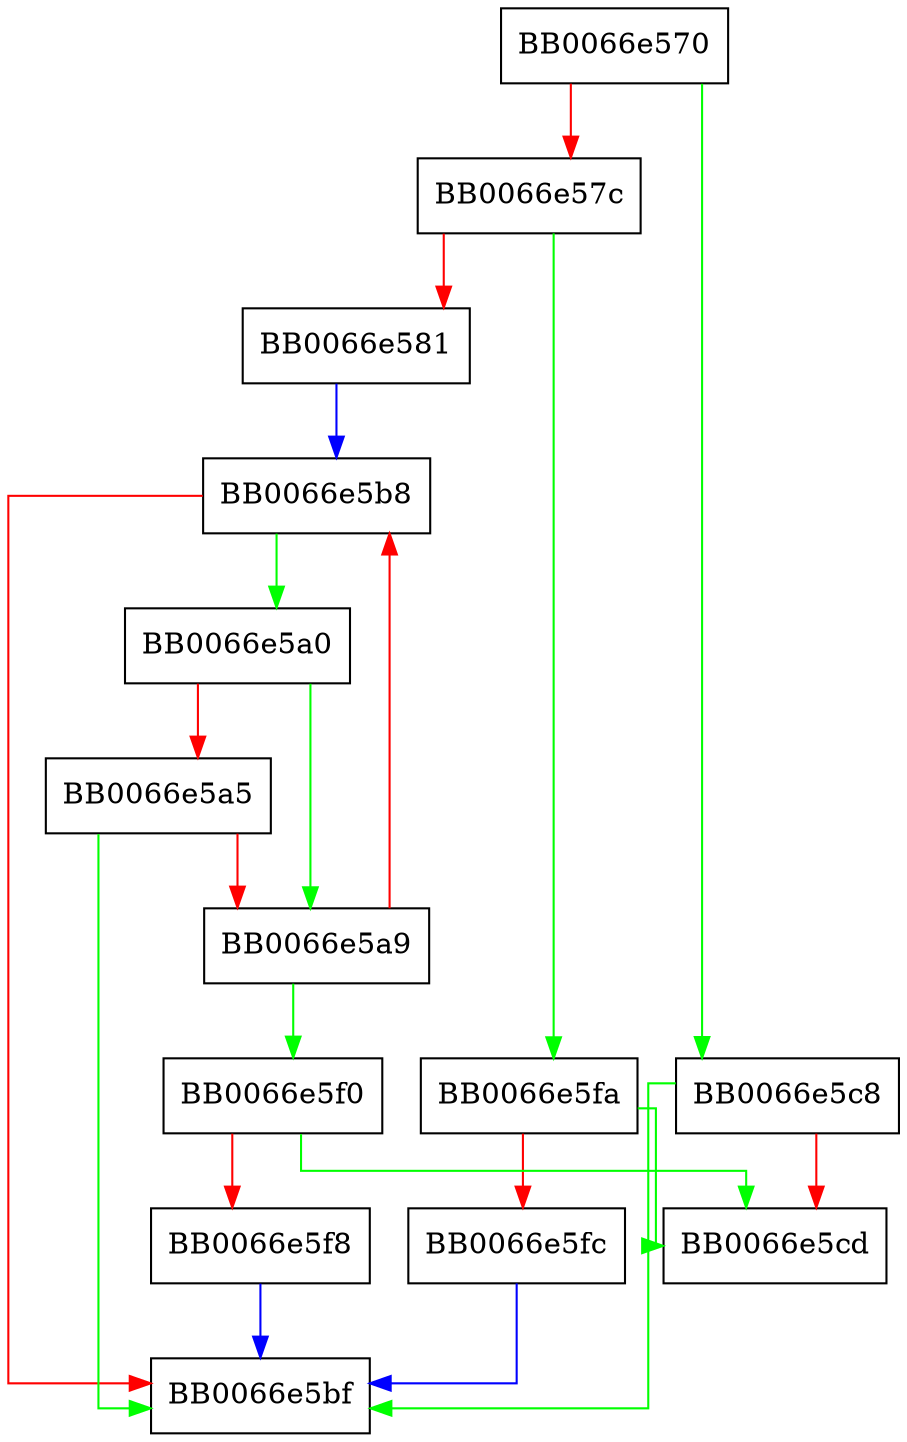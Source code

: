 digraph equal_case {
  node [shape="box"];
  graph [splines=ortho];
  BB0066e570 -> BB0066e5c8 [color="green"];
  BB0066e570 -> BB0066e57c [color="red"];
  BB0066e57c -> BB0066e5fa [color="green"];
  BB0066e57c -> BB0066e581 [color="red"];
  BB0066e581 -> BB0066e5b8 [color="blue"];
  BB0066e5a0 -> BB0066e5a9 [color="green"];
  BB0066e5a0 -> BB0066e5a5 [color="red"];
  BB0066e5a5 -> BB0066e5bf [color="green"];
  BB0066e5a5 -> BB0066e5a9 [color="red"];
  BB0066e5a9 -> BB0066e5f0 [color="green"];
  BB0066e5a9 -> BB0066e5b8 [color="red"];
  BB0066e5b8 -> BB0066e5a0 [color="green"];
  BB0066e5b8 -> BB0066e5bf [color="red"];
  BB0066e5c8 -> BB0066e5bf [color="green"];
  BB0066e5c8 -> BB0066e5cd [color="red"];
  BB0066e5f0 -> BB0066e5cd [color="green"];
  BB0066e5f0 -> BB0066e5f8 [color="red"];
  BB0066e5f8 -> BB0066e5bf [color="blue"];
  BB0066e5fa -> BB0066e5cd [color="green"];
  BB0066e5fa -> BB0066e5fc [color="red"];
  BB0066e5fc -> BB0066e5bf [color="blue"];
}